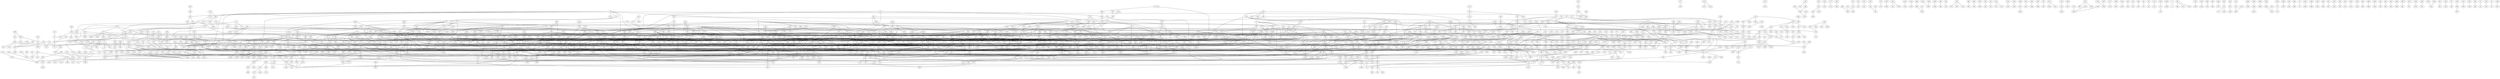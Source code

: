 graph  {
	344 -- 173	 [weight=1];
	344 -- 432	 [weight=1];
	344 -- 187	 [weight=64];
	344 -- 83	 [weight=1];
	345 -- 87	 [weight=1];
	345 -- 120	 [weight=1];
	345 -- 128	 [weight=1];
	346 -- 347	 [weight=1];
	347 -- 515	 [weight=1];
	347 -- 1087	 [weight=1];
	340 -- 604	 [weight=1];
	340 -- 339	 [weight=1];
	341 -- 233	 [weight=2];
	341 -- 321	 [weight=1];
	342 -- 1025	 [weight=46];
	342 -- 1028	 [weight=4];
	342 -- 645	 [weight=1];
	342 -- 281	 [weight=3];
	343 -- 410	 [weight=2];
	343 -- 361	 [weight=1];
	343 -- 930	 [weight=1];
	343 -- 321	 [weight=1];
	343 -- 289	 [weight=18];
	348 -- 349	 [weight=2];
	348 -- 512	 [weight=3];
	348 -- 1120	 [weight=1];
	348 -- 639	 [weight=1];
	348 -- 1035	 [weight=2];
	348 -- 1093	 [weight=9];
	349 -- 586	 [weight=1];
	298 -- 299	 [weight=1];
	298 -- 279	 [weight=1];
	298 -- 653	 [weight=1];
	299 -- 300	 [weight=7];
	296 -- 297	 [weight=3];
	296 -- 906	 [weight=1];
	297 -- 1117	 [weight=2];
	297 -- 456	 [weight=1];
	294 -- 295	 [weight=5];
	295 -- 458	 [weight=2];
	292 -- 293	 [weight=1];
	293 -- 21	 [weight=1];
	293 -- 1408	 [weight=2];
	290 -- 291	 [weight=10];
	290 -- 1239	 [weight=13];
	290 -- 180	 [weight=1];
	290 -- 84	 [weight=2];
	290 -- 585	 [weight=3];
	291 -- 1120	 [weight=9];
	291 -- 851	 [weight=23];
	270 -- 94	 [weight=17];
	270 -- 853	 [weight=2];
	270 -- 1100	 [weight=1];
	270 -- 750	 [weight=3];
	270 -- 1081	 [weight=12];
	270 -- 180	 [weight=4];
	271 -- 164	 [weight=2];
	271 -- 1529	 [weight=1];
	271 -- 87	 [weight=1];
	271 -- 46	 [weight=6];
	272 -- 273	 [weight=1];
	273 -- 658	 [weight=1];
	274 -- 275	 [weight=1];
	274 -- 506	 [weight=1];
	274 -- 312	 [weight=7];
	274 -- 329	 [weight=38];
	275 -- 820	 [weight=2];
	275 -- 1134	 [weight=6];
	275 -- 350	 [weight=1];
	276 -- 255	 [weight=18];
	276 -- 156	 [weight=1];
	277 -- 278	 [weight=1];
	279 -- 860	 [weight=1];
	279 -- 319	 [weight=1];
	279 -- 280	 [weight=1];
	108 -- 109	 [weight=1];
	108 -- 225	 [weight=1];
	108 -- 1472	 [weight=3];
	108 -- 1425	 [weight=1];
	109 -- 380	 [weight=3];
	109 -- 995	 [weight=5];
	102 -- 103	 [weight=1];
	102 -- 1001	 [weight=3];
	102 -- 1149	 [weight=2];
	102 -- 48	 [weight=32];
	103 -- 1226	 [weight=2];
	103 -- 827	 [weight=1];
	103 -- 460	 [weight=1];
	103 -- 289	 [weight=21];
	103 -- 115	 [weight=2];
	100 -- 101	 [weight=1];
	101 -- 1233	 [weight=1];
	101 -- 1034	 [weight=1];
	101 -- 193	 [weight=10];
	101 -- 462	 [weight=1];
	101 -- 46	 [weight=1];
	106 -- 107	 [weight=1];
	106 -- 458	 [weight=1];
	106 -- 691	 [weight=2];
	106 -- 438	 [weight=1];
	106 -- 432	 [weight=8];
	106 -- 830	 [weight=17];
	106 -- 776	 [weight=3];
	106 -- 1312	 [weight=121];
	106 -- 301	 [weight=25];
	106 -- 8	 [weight=5];
	106 -- 260	 [weight=2];
	107 -- 608	 [weight=1];
	107 -- 157	 [weight=5];
	104 -- 105	 [weight=1];
	104 -- 1269	 [weight=3];
	104 -- 357	 [weight=1];
	105 -- 870	 [weight=1];
	105 -- 1253	 [weight=3];
	1372 -- 1371	 [weight=2];
	1372 -- 1432	 [weight=1];
	1001 -- 414	 [weight=5];
	1001 -- 611	 [weight=1];
	1210 -- 1323	 [weight=2];
	1210 -- 1209	 [weight=1];
	1375 -- 1374	 [weight=1];
	1374 -- 1179	 [weight=3];
	1374 -- 1416	 [weight=1];
	99 -- 98	 [weight=26];
	99 -- 1085	 [weight=1];
	99 -- 712	 [weight=1];
	99 -- 575	 [weight=2];
	98 -- 1009	 [weight=1];
	98 -- 312	 [weight=58];
	91 -- 90	 [weight=16];
	91 -- 257	 [weight=10];
	91 -- 168	 [weight=1];
	91 -- 614	 [weight=2];
	91 -- 449	 [weight=22];
	90 -- 1003	 [weight=1];
	90 -- 811	 [weight=1];
	93 -- 92	 [weight=1];
	93 -- 406	 [weight=2];
	93 -- 493	 [weight=2];
	93 -- 981	 [weight=5];
	95 -- 94	 [weight=26];
	95 -- 362	 [weight=1];
	95 -- 930	 [weight=5];
	95 -- 506	 [weight=5];
	95 -- 1077	 [weight=1];
	95 -- 720	 [weight=6];
	94 -- 690	 [weight=2];
	94 -- 52	 [weight=3];
	94 -- 15	 [weight=122];
	94 -- 503	 [weight=28];
	94 -- 1477	 [weight=4];
	94 -- 1068	 [weight=1];
	94 -- 644	 [weight=4];
	94 -- 1248	 [weight=7];
	94 -- 589	 [weight=1];
	97 -- 96	 [weight=58];
	97 -- 936	 [weight=14];
	97 -- 18	 [weight=5];
	97 -- 641	 [weight=2];
	97 -- 126	 [weight=24];
	96 -- 161	 [weight=1];
	96 -- 524	 [weight=1];
	96 -- 189	 [weight=16];
	1377 -- 1376	 [weight=31];
	559 -- 560	 [weight=1];
	558 -- 557	 [weight=1];
	558 -- 938	 [weight=3];
	558 -- 1421	 [weight=8];
	555 -- 556	 [weight=4];
	554 -- 152	 [weight=14];
	554 -- 141	 [weight=106];
	554 -- 764	 [weight=5];
	554 -- 703	 [weight=1];
	554 -- 48	 [weight=6];
	556 -- 500	 [weight=1];
	556 -- 1320	 [weight=3];
	551 -- 251	 [weight=1];
	551 -- 233	 [weight=3];
	551 -- 1450	 [weight=1];
	551 -- 45	 [weight=1];
	550 -- 687	 [weight=1];
	550 -- 545	 [weight=1];
	550 -- 429	 [weight=1];
	550 -- 1398	 [weight=2];
	550 -- 193	 [weight=5];
	553 -- 552	 [weight=1];
	552 -- 1114	 [weight=16];
	1439 -- 1121	 [weight=2];
	1199 -- 53	 [weight=2];
	1199 -- 152	 [weight=1];
	1199 -- 490	 [weight=1];
	1198 -- 546	 [weight=1];
	1198 -- 992	 [weight=1];
	1191 -- 1192	 [weight=1];
	1191 -- 489	 [weight=3];
	1190 -- 1189	 [weight=3];
	1190 -- 43	 [weight=1];
	1193 -- 1194	 [weight=4];
	1192 -- 119	 [weight=1];
	1195 -- 244	 [weight=3];
	1197 -- 213	 [weight=1];
	1197 -- 440	 [weight=1];
	1196 -- 1285	 [weight=30];
	1196 -- 772	 [weight=1];
	1196 -- 1337	 [weight=3];
	1196 -- 331	 [weight=3];
	1177 -- 1176	 [weight=1];
	1175 -- 234	 [weight=1];
	1175 -- 482	 [weight=1];
	1175 -- 666	 [weight=6];
	1175 -- 1208	 [weight=5];
	1174 -- 129	 [weight=18];
	1174 -- 40	 [weight=2];
	1173 -- 378	 [weight=1];
	1173 -- 913	 [weight=4];
	1173 -- 45	 [weight=6];
	1172 -- 1172	 [weight=10];
	1172 -- 685	 [weight=1];
	1172 -- 315	 [weight=1];
	1171 -- 836	 [weight=1];
	1170 -- 812	 [weight=3];
	1179 -- 9	 [weight=3];
	1178 -- 330	 [weight=1];
	511 -- 512	 [weight=5];
	511 -- 1283	 [weight=1];
	511 -- 684	 [weight=1];
	511 -- 1035	 [weight=1];
	511 -- 267	 [weight=6];
	510 -- 509	 [weight=1];
	510 -- 1082	 [weight=3];
	510 -- 882	 [weight=1];
	513 -- 514	 [weight=1];
	1285 -- 805	 [weight=2];
	1285 -- 850	 [weight=4];
	1285 -- 565	 [weight=2];
	1284 -- 426	 [weight=1];
	1284 -- 1321	 [weight=6];
	1287 -- 1286	 [weight=3];
	512 -- 659	 [weight=1];
	512 -- 781	 [weight=1];
	512 -- 313	 [weight=2];
	512 -- 1348	 [weight=3];
	512 -- 478	 [weight=9];
	1281 -- 240	 [weight=2];
	1280 -- 1279	 [weight=2];
	1283 -- 1149	 [weight=2];
	1283 -- 1040	 [weight=1];
	1282 -- 514	 [weight=1];
	1282 -- 397	 [weight=2];
	1282 -- 1227	 [weight=2];
	1282 -- 935	 [weight=2];
	1282 -- 616	 [weight=1];
	1282 -- 1323	 [weight=1];
	879 -- 146	 [weight=2];
	1289 -- 1081	 [weight=1];
	1289 -- 575	 [weight=28];
	1288 -- 787	 [weight=1];
	514 -- 1301	 [weight=1];
	514 -- 1042	 [weight=9];
	514 -- 45	 [weight=1];
	689 -- 688	 [weight=2];
	689 -- 903	 [weight=1];
	689 -- 1401	 [weight=1];
	689 -- 1516	 [weight=1];
	688 -- 1454	 [weight=1];
	688 -- 1268	 [weight=12];
	685 -- 684	 [weight=2];
	684 -- 573	 [weight=7];
	687 -- 686	 [weight=2];
	687 -- 739	 [weight=14];
	686 -- 19	 [weight=1];
	686 -- 200	 [weight=15];
	686 -- 1032	 [weight=3];
	686 -- 1100	 [weight=8];
	686 -- 775	 [weight=25];
	681 -- 795	 [weight=37];
	681 -- 180	 [weight=1];
	681 -- 281	 [weight=1];
	681 -- 115	 [weight=1];
	680 -- 175	 [weight=3];
	683 -- 199	 [weight=2];
	682 -- 599	 [weight=1];
	458 -- 519	 [weight=3];
	458 -- 457	 [weight=2];
	1226 -- 807	 [weight=2];
	621 -- 622	 [weight=2];
	873 -- 1240	 [weight=4];
	873 -- 872	 [weight=4];
	873 -- 115	 [weight=2];
	1224 -- 1225	 [weight=7];
	1223 -- 233	 [weight=1];
	1222 -- 1221	 [weight=4];
	1222 -- 691	 [weight=3];
	1221 -- 55	 [weight=1];
	1220 -- 168	 [weight=1];
	407 -- 222	 [weight=4];
	407 -- 155	 [weight=26];
	405 -- 0	 [weight=1];
	405 -- 1055	 [weight=5];
	404 -- 403	 [weight=1];
	404 -- 646	 [weight=1];
	404 -- 733	 [weight=1];
	403 -- 378	 [weight=2];
	403 -- 426	 [weight=3];
	403 -- 868	 [weight=5];
	402 -- 401	 [weight=11];
	402 -- 667	 [weight=33];
	402 -- 561	 [weight=14];
	401 -- 1122	 [weight=48];
	400 -- 1158	 [weight=1];
	400 -- 65	 [weight=6];
	400 -- 126	 [weight=1];
	1379 -- 740	 [weight=1];
	1378 -- 211	 [weight=1];
	1342 -- 1103	 [weight=3];
	409 -- 408	 [weight=1];
	409 -- 526	 [weight=1];
	409 -- 233	 [weight=1];
	409 -- 1476	 [weight=6];
	409 -- 495	 [weight=2];
	409 -- 1407	 [weight=1];
	409 -- 83	 [weight=2];
	409 -- 283	 [weight=1];
	408 -- 331	 [weight=1];
	453 -- 454	 [weight=5];
	453 -- 1460	 [weight=1];
	454 -- 1153	 [weight=1];
	454 -- 1016	 [weight=1];
	455 -- 639	 [weight=1];
	455 -- 269	 [weight=17];
	455 -- 983	 [weight=1];
	1346 -- 838	 [weight=1];
	1346 -- 770	 [weight=1];
	1346 -- 35	 [weight=1];
	1347 -- 810	 [weight=1];
	379 -- 935	 [weight=5];
	379 -- 309	 [weight=2];
	379 -- 953	 [weight=2];
	379 -- 444	 [weight=2];
	379 -- 1518	 [weight=2];
	379 -- 478	 [weight=1];
	378 -- 377	 [weight=1];
	378 -- 603	 [weight=2];
	378 -- 1113	 [weight=9];
	378 -- 858	 [weight=5];
	378 -- 977	 [weight=2];
	378 -- 1251	 [weight=1];
	378 -- 1462	 [weight=2];
	378 -- 942	 [weight=1];
	378 -- 993	 [weight=1];
	371 -- 231	 [weight=1];
	370 -- 369	 [weight=10];
	373 -- 372	 [weight=3];
	373 -- 1132	 [weight=9];
	372 -- 490	 [weight=3];
	375 -- 374	 [weight=1];
	375 -- 546	 [weight=2];
	375 -- 239	 [weight=1];
	375 -- 203	 [weight=2];
	374 -- 1034	 [weight=1];
	374 -- 1463	 [weight=3];
	374 -- 1096	 [weight=2];
	374 -- 717	 [weight=3];
	374 -- 1358	 [weight=2];
	376 -- 690	 [weight=4];
	376 -- 222	 [weight=11];
	376 -- 315	 [weight=3];
	393 -- 392	 [weight=3];
	392 -- 154	 [weight=3];
	392 -- 158	 [weight=1];
	392 -- 825	 [weight=1];
	392 -- 632	 [weight=1];
	392 -- 907	 [weight=2];
	391 -- 25	 [weight=2];
	391 -- 21	 [weight=4];
	391 -- 760	 [weight=1];
	390 -- 244	 [weight=1];
	390 -- 910	 [weight=11];
	397 -- 396	 [weight=2];
	397 -- 1	 [weight=1];
	397 -- 979	 [weight=29];
	397 -- 701	 [weight=1];
	397 -- 1352	 [weight=2];
	396 -- 908	 [weight=2];
	396 -- 1116	 [weight=2];
	395 -- 394	 [weight=2];
	395 -- 449	 [weight=4];
	395 -- 984	 [weight=6];
	394 -- 258	 [weight=50];
	394 -- 1261	 [weight=1];
	399 -- 398	 [weight=1];
	399 -- 128	 [weight=12];
	398 -- 909	 [weight=2];
	398 -- 1327	 [weight=4];
	895 -- 896	 [weight=2];
	895 -- 951	 [weight=4];
	895 -- 948	 [weight=3];
	895 -- 43	 [weight=3];
	245 -- 246	 [weight=1];
	245 -- 1487	 [weight=1];
	245 -- 1100	 [weight=1];
	245 -- 329	 [weight=2];
	244 -- 243	 [weight=2];
	244 -- 1326	 [weight=3];
	244 -- 81	 [weight=7];
	247 -- 248	 [weight=2];
	247 -- 21	 [weight=1];
	246 -- 3	 [weight=2];
	241 -- 240	 [weight=6];
	241 -- 410	 [weight=1];
	241 -- 361	 [weight=1];
	241 -- 65	 [weight=14];
	241 -- 751	 [weight=4];
	241 -- 504	 [weight=2];
	241 -- 705	 [weight=3];
	241 -- 84	 [weight=8];
	240 -- 53	 [weight=8];
	240 -- 928	 [weight=5];
	240 -- 784	 [weight=2];
	240 -- 840	 [weight=2];
	240 -- 317	 [weight=9];
	242 -- 1138	 [weight=2];
	242 -- 567	 [weight=9];
	242 -- 44	 [weight=1];
	249 -- 250	 [weight=1];
	248 -- 146	 [weight=1];
	179 -- 178	 [weight=7];
	177 -- 176	 [weight=5];
	176 -- 328	 [weight=1];
	175 -- 174	 [weight=3];
	175 -- 517	 [weight=1];
	175 -- 570	 [weight=13];
	175 -- 723	 [weight=1];
	174 -- 381	 [weight=1];
	174 -- 1535	 [weight=1];
	174 -- 898	 [weight=9];
	173 -- 172	 [weight=3];
	173 -- 1489	 [weight=1];
	173 -- 1136	 [weight=1];
	173 -- 861	 [weight=6];
	173 -- 1258	 [weight=1];
	173 -- 577	 [weight=1];
	171 -- 170	 [weight=1];
	171 -- 1507	 [weight=1];
	171 -- 54	 [weight=1];
	1502 -- 1503	 [weight=1];
	1503 -- 231	 [weight=1];
	1500 -- 433	 [weight=4];
	1501 -- 1062	 [weight=2];
	1506 -- 779	 [weight=1];
	1367 -- 1368	 [weight=5];
	1504 -- 1022	 [weight=3];
	1505 -- 542	 [weight=5];
	1227 -- 525	 [weight=17];
	1227 -- 432	 [weight=27];
	659 -- 200	 [weight=2];
	659 -- 956	 [weight=12];
	1142 -- 1141	 [weight=1];
	1142 -- 1550	 [weight=1];
	1143 -- 1144	 [weight=7];
	1140 -- 1139	 [weight=2];
	1146 -- 1017	 [weight=1];
	1146 -- 316	 [weight=22];
	1147 -- 308	 [weight=2];
	1145 -- 1123	 [weight=1];
	1145 -- 140	 [weight=2];
	1145 -- 1359	 [weight=1];
	1145 -- 478	 [weight=1];
	1148 -- 31	 [weight=6];
	1149 -- 268	 [weight=4];
	692 -- 306	 [weight=1];
	693 -- 31	 [weight=5];
	691 -- 1125	 [weight=9];
	691 -- 1417	 [weight=1];
	691 -- 1429	 [weight=2];
	696 -- 593	 [weight=1];
	696 -- 562	 [weight=1];
	697 -- 717	 [weight=3];
	697 -- 592	 [weight=1];
	697 -- 1089	 [weight=2];
	694 -- 624	 [weight=10];
	694 -- 506	 [weight=1];
	695 -- 431	 [weight=3];
	695 -- 1030	 [weight=39];
	695 -- 704	 [weight=1];
	698 -- 699	 [weight=29];
	699 -- 538	 [weight=1];
	1548 -- 1495	 [weight=1];
	1549 -- 230	 [weight=1];
	542 -- 543	 [weight=3];
	542 -- 772	 [weight=12];
	542 -- 722	 [weight=1];
	542 -- 729	 [weight=2];
	543 -- 924	 [weight=1];
	540 -- 539	 [weight=22];
	540 -- 914	 [weight=3];
	540 -- 602	 [weight=7];
	540 -- 1166	 [weight=1];
	541 -- 233	 [weight=1];
	546 -- 545	 [weight=1];
	546 -- 937	 [weight=1];
	546 -- 783	 [weight=1];
	546 -- 866	 [weight=1];
	546 -- 771	 [weight=1];
	546 -- 587	 [weight=1];
	546 -- 658	 [weight=3];
	546 -- 1274	 [weight=1];
	547 -- 548	 [weight=1];
	544 -- 1384	 [weight=2];
	544 -- 196	 [weight=1];
	544 -- 355	 [weight=4];
	548 -- 1	 [weight=2];
	548 -- 1461	 [weight=3];
	549 -- 59	 [weight=8];
	549 -- 736	 [weight=1];
	414 -- 415	 [weight=3];
	414 -- 1123	 [weight=3];
	414 -- 22	 [weight=86];
	414 -- 645	 [weight=1];
	415 -- 630	 [weight=8];
	415 -- 447	 [weight=1];
	416 -- 19	 [weight=1];
	417 -- 418	 [weight=9];
	410 -- 411	 [weight=1];
	410 -- 23	 [weight=1];
	411 -- 218	 [weight=2];
	411 -- 957	 [weight=8];
	411 -- 581	 [weight=1];
	411 -- 739	 [weight=10];
	412 -- 413	 [weight=3];
	413 -- 828	 [weight=1];
	413 -- 599	 [weight=1];
	1385 -- 1386	 [weight=9];
	1387 -- 833	 [weight=1];
	418 -- 427	 [weight=1];
	418 -- 1484	 [weight=1];
	418 -- 616	 [weight=5];
	418 -- 1250	 [weight=2];
	418 -- 997	 [weight=6];
	418 -- 1365	 [weight=1];
	418 -- 1369	 [weight=19];
	419 -- 420	 [weight=2];
	419 -- 201	 [weight=23];
	419 -- 1114	 [weight=1];
	419 -- 585	 [weight=7];
	419 -- 1208	 [weight=7];
	1382 -- 509	 [weight=1];
	1383 -- 128	 [weight=6];
	368 -- 367	 [weight=3];
	368 -- 1038	 [weight=1];
	369 -- 359	 [weight=1];
	366 -- 365	 [weight=2];
	367 -- 849	 [weight=1];
	364 -- 363	 [weight=20];
	364 -- 616	 [weight=2];
	364 -- 351	 [weight=2];
	365 -- 925	 [weight=1];
	365 -- 316	 [weight=8];
	360 -- 387	 [weight=1];
	360 -- 359	 [weight=1];
	361 -- 845	 [weight=10];
	361 -- 315	 [weight=1];
	380 -- 793	 [weight=1];
	380 -- 842	 [weight=4];
	381 -- 640	 [weight=7];
	382 -- 383	 [weight=6];
	382 -- 1152	 [weight=1];
	382 -- 81	 [weight=1];
	383 -- 1124	 [weight=7];
	384 -- 385	 [weight=3];
	386 -- 387	 [weight=2];
	387 -- 1466	 [weight=1];
	387 -- 280	 [weight=1];
	388 -- 389	 [weight=1];
	388 -- 1370	 [weight=1];
	388 -- 504	 [weight=4];
	388 -- 1474	 [weight=2];
	388 -- 561	 [weight=7];
	389 -- 236	 [weight=1];
	389 -- 62	 [weight=4];
	389 -- 615	 [weight=4];
	258 -- 51	 [weight=3];
	258 -- 523	 [weight=6];
	258 -- 932	 [weight=62];
	258 -- 880	 [weight=1];
	258 -- 77	 [weight=1];
	258 -- 720	 [weight=1];
	259 -- 64	 [weight=1];
	259 -- 359	 [weight=1];
	252 -- 251	 [weight=1];
	252 -- 350	 [weight=2];
	253 -- 254	 [weight=9];
	250 -- 433	 [weight=2];
	250 -- 728	 [weight=2];
	251 -- 467	 [weight=1];
	251 -- 309	 [weight=2];
	251 -- 590	 [weight=1];
	256 -- 255	 [weight=4];
	256 -- 806	 [weight=1];
	256 -- 933	 [weight=3];
	256 -- 188	 [weight=1];
	256 -- 121	 [weight=1];
	256 -- 264	 [weight=1];
	257 -- 15	 [weight=15];
	257 -- 632	 [weight=2];
	257 -- 986	 [weight=1];
	254 -- 1130	 [weight=2];
	254 -- 784	 [weight=1];
	254 -- 964	 [weight=1];
	255 -- 52	 [weight=10];
	255 -- 1304	 [weight=6];
	255 -- 115	 [weight=6];
	168 -- 169	 [weight=25];
	168 -- 1131	 [weight=1];
	168 -- 639	 [weight=21];
	169 -- 471	 [weight=1];
	169 -- 48	 [weight=8];
	164 -- 0	 [weight=3];
	165 -- 21	 [weight=2];
	166 -- 167	 [weight=2];
	167 -- 195	 [weight=1];
	167 -- 73	 [weight=2];
	160 -- 159	 [weight=2];
	161 -- 523	 [weight=17];
	161 -- 234	 [weight=3];
	161 -- 230	 [weight=1];
	161 -- 289	 [weight=4];
	162 -- 163	 [weight=1];
	163 -- 525	 [weight=4];
	163 -- 931	 [weight=1];
	163 -- 1531	 [weight=1];
	163 -- 484	 [weight=2];
	678 -- 679	 [weight=1];
	678 -- 1307	 [weight=1];
	678 -- 1414	 [weight=1];
	670 -- 671	 [weight=1];
	670 -- 1018	 [weight=2];
	671 -- 751	 [weight=1];
	809 -- 808	 [weight=5];
	809 -- 848	 [weight=2];
	809 -- 574	 [weight=95];
	808 -- 145	 [weight=1];
	803 -- 802	 [weight=1];
	801 -- 1556	 [weight=1];
	801 -- 812	 [weight=1];
	801 -- 623	 [weight=2];
	801 -- 663	 [weight=1];
	801 -- 749	 [weight=1];
	801 -- 611	 [weight=3];
	801 -- 478	 [weight=1];
	800 -- 799	 [weight=5];
	807 -- 812	 [weight=1];
	807 -- 750	 [weight=40];
	807 -- 113	 [weight=33];
	806 -- 1295	 [weight=1];
	805 -- 804	 [weight=1];
	805 -- 779	 [weight=9];
	805 -- 890	 [weight=1];
	608 -- 147	 [weight=6];
	608 -- 1133	 [weight=47];
	608 -- 634	 [weight=1];
	1159 -- 531	 [weight=1];
	1159 -- 939	 [weight=11];
	1159 -- 267	 [weight=1];
	1158 -- 63	 [weight=3];
	1158 -- 129	 [weight=4];
	1155 -- 1555	 [weight=2];
	1155 -- 432	 [weight=1];
	1155 -- 768	 [weight=1];
	1155 -- 727	 [weight=2];
	1154 -- 180	 [weight=1];
	1157 -- 1156	 [weight=1];
	1157 -- 751	 [weight=2];
	1156 -- 1122	 [weight=1];
	1151 -- 1150	 [weight=1];
	1150 -- 909	 [weight=1];
	1152 -- 878	 [weight=3];
	1152 -- 1180	 [weight=3];
	1554 -- 635	 [weight=3];
	1551 -- 810	 [weight=1];
	1553 -- 812	 [weight=1];
	1552 -- 566	 [weight=1];
	59 -- 58	 [weight=2];
	59 -- 1246	 [weight=2];
	58 -- 222	 [weight=4];
	58 -- 1009	 [weight=1];
	58 -- 781	 [weight=2];
	58 -- 907	 [weight=9];
	58 -- 471	 [weight=10];
	58 -- 448	 [weight=1];
	1557 -- 1558	 [weight=4];
	55 -- 54	 [weight=1];
	55 -- 1216	 [weight=1];
	55 -- 494	 [weight=1];
	55 -- 8	 [weight=2];
	55 -- 123	 [weight=1];
	55 -- 283	 [weight=3];
	54 -- 203	 [weight=1];
	54 -- 280	 [weight=2];
	57 -- 56	 [weight=1];
	57 -- 1493	 [weight=4];
	57 -- 850	 [weight=2];
	57 -- 1344	 [weight=1];
	51 -- 2	 [weight=5];
	51 -- 1084	 [weight=1];
	51 -- 1040	 [weight=9];
	51 -- 657	 [weight=7];
	50 -- 52	 [weight=2];
	50 -- 1236	 [weight=5];
	50 -- 3	 [weight=19];
	50 -- 1357	 [weight=2];
	50 -- 84	 [weight=1];
	53 -- 52	 [weight=13];
	53 -- 180	 [weight=2];
	53 -- 137	 [weight=10];
	53 -- 323	 [weight=37];
	53 -- 261	 [weight=19];
	52 -- 824	 [weight=1];
	52 -- 602	 [weight=1];
	52 -- 614	 [weight=3];
	52 -- 645	 [weight=1];
	52 -- 289	 [weight=25];
	537 -- 538	 [weight=7];
	536 -- 535	 [weight=1];
	536 -- 234	 [weight=1];
	536 -- 464	 [weight=1];
	536 -- 965	 [weight=1];
	536 -- 327	 [weight=1];
	536 -- 1350	 [weight=1];
	534 -- 533	 [weight=6];
	532 -- 531	 [weight=17];
	532 -- 523	 [weight=25];
	532 -- 602	 [weight=11];
	532 -- 892	 [weight=2];
	532 -- 261	 [weight=4];
	532 -- 115	 [weight=1];
	531 -- 76	 [weight=1];
	531 -- 964	 [weight=2];
	531 -- 872	 [weight=1];
	531 -- 767	 [weight=20];
	531 -- 1248	 [weight=1];
	531 -- 575	 [weight=52];
	530 -- 529	 [weight=1];
	530 -- 1488	 [weight=3];
	530 -- 887	 [weight=2];
	539 -- 853	 [weight=10];
	539 -- 201	 [weight=2];
	539 -- 139	 [weight=5];
	429 -- 430	 [weight=1];
	429 -- 616	 [weight=4];
	429 -- 760	 [weight=2];
	428 -- 427	 [weight=1];
	428 -- 435	 [weight=1];
	1399 -- 645	 [weight=2];
	1398 -- 1088	 [weight=1];
	1398 -- 133	 [weight=4];
	421 -- 422	 [weight=1];
	423 -- 424	 [weight=1];
	423 -- 121	 [weight=1];
	425 -- 79	 [weight=1];
	424 -- 153	 [weight=1];
	427 -- 972	 [weight=41];
	427 -- 653	 [weight=3];
	426 -- 1437	 [weight=1];
	426 -- 994	 [weight=2];
	853 -- 928	 [weight=14];
	853 -- 1025	 [weight=27];
	229 -- 228	 [weight=4];
	228 -- 588	 [weight=2];
	227 -- 226	 [weight=4];
	227 -- 953	 [weight=2];
	227 -- 472	 [weight=1];
	225 -- 1109	 [weight=1];
	224 -- 223	 [weight=1];
	224 -- 1187	 [weight=1];
	222 -- 434	 [weight=13];
	222 -- 489	 [weight=3];
	222 -- 854	 [weight=1];
	222 -- 475	 [weight=2];
	221 -- 220	 [weight=35];
	221 -- 623	 [weight=4];
	221 -- 15	 [weight=3];
	221 -- 839	 [weight=2];
	220 -- 845	 [weight=3];
	151 -- 824	 [weight=3];
	151 -- 74	 [weight=2];
	151 -- 592	 [weight=1];
	150 -- 149	 [weight=23];
	150 -- 502	 [weight=1];
	150 -- 320	 [weight=1];
	153 -- 152	 [weight=5];
	153 -- 11	 [weight=8];
	153 -- 321	 [weight=1];
	152 -- 140	 [weight=4];
	152 -- 1025	 [weight=10];
	152 -- 1085	 [weight=1];
	152 -- 630	 [weight=6];
	155 -- 156	 [weight=1];
	155 -- 613	 [weight=2];
	155 -- 334	 [weight=3];
	154 -- 234	 [weight=1];
	154 -- 112	 [weight=3];
	157 -- 158	 [weight=1];
	156 -- 1025	 [weight=1];
	156 -- 734	 [weight=1];
	156 -- 118	 [weight=1];
	1524 -- 1525	 [weight=1];
	1544 -- 1543	 [weight=1];
	1526 -- 1427	 [weight=1];
	818 -- 817	 [weight=1];
	818 -- 1070	 [weight=3];
	0 -- 1	 [weight=1];
	0 -- 626	 [weight=1];
	0 -- 1104	 [weight=1];
	0 -- 1071	 [weight=9];
	1527 -- 433	 [weight=14];
	810 -- 772	 [weight=1];
	811 -- 624	 [weight=1];
	811 -- 844	 [weight=1];
	812 -- 775	 [weight=12];
	813 -- 339	 [weight=1];
	814 -- 815	 [weight=1];
	816 -- 311	 [weight=1];
	1545 -- 1546	 [weight=1];
	1522 -- 87	 [weight=4];
	1523 -- 1083	 [weight=1];
	1490 -- 436	 [weight=1];
	1397 -- 1396	 [weight=2];
	1492 -- 40	 [weight=1];
	1494 -- 1495	 [weight=1];
	1496 -- 146	 [weight=1];
	1498 -- 616	 [weight=1];
	1499 -- 669	 [weight=5];
	1395 -- 1269	 [weight=1];
	1394 -- 1323	 [weight=53];
	1393 -- 1035	 [weight=42];
	1392 -- 944	 [weight=1];
	1391 -- 899	 [weight=11];
	1390 -- 1081	 [weight=2];
	1390 -- 585	 [weight=1];
	1128 -- 1127	 [weight=1];
	1129 -- 1136	 [weight=1];
	1129 -- 440	 [weight=1];
	1120 -- 781	 [weight=1];
	1120 -- 580	 [weight=7];
	1121 -- 460	 [weight=1];
	1121 -- 312	 [weight=17];
	1121 -- 282	 [weight=2];
	1121 -- 561	 [weight=1];
	1122 -- 1217	 [weight=1];
	1122 -- 312	 [weight=27];
	1122 -- 593	 [weight=1];
	1125 -- 432	 [weight=1];
	1125 -- 731	 [weight=3];
	1126 -- 886	 [weight=2];
	1127 -- 356	 [weight=1];
	525 -- 525	 [weight=1];
	527 -- 528	 [weight=1];
	520 -- 521	 [weight=1];
	521 -- 1013	 [weight=8];
	522 -- 320	 [weight=1];
	523 -- 602	 [weight=2];
	1014 -- 661	 [weight=1];
	1015 -- 1016	 [weight=1];
	1016 -- 1268	 [weight=11];
	1017 -- 515	 [weight=2];
	1017 -- 1262	 [weight=4];
	1012 -- 1044	 [weight=3];
	1012 -- 1011	 [weight=1];
	1013 -- 830	 [weight=1];
	1013 -- 972	 [weight=1];
	1234 -- 498	 [weight=1];
	1235 -- 1435	 [weight=1];
	1235 -- 264	 [weight=1];
	1235 -- 118	 [weight=1];
	1236 -- 1130	 [weight=1];
	1236 -- 1361	 [weight=1];
	1237 -- 994	 [weight=7];
	1230 -- 709	 [weight=1];
	1231 -- 1232	 [weight=1];
	1232 -- 1491	 [weight=1];
	1238 -- 1239	 [weight=1];
	1239 -- 1239	 [weight=10];
	438 -- 1262	 [weight=1];
	438 -- 707	 [weight=4];
	438 -- 321	 [weight=2];
	439 -- 440	 [weight=1];
	436 -- 331	 [weight=1];
	437 -- 1099	 [weight=1];
	437 -- 672	 [weight=1];
	437 -- 87	 [weight=5];
	434 -- 63	 [weight=63];
	434 -- 468	 [weight=2];
	432 -- 433	 [weight=2];
	432 -- 606	 [weight=1];
	432 -- 199	 [weight=1];
	432 -- 631	 [weight=1];
	432 -- 1292	 [weight=1];
	430 -- 1513	 [weight=3];
	431 -- 263	 [weight=1];
	238 -- 239	 [weight=2];
	239 -- 1119	 [weight=1];
	239 -- 495	 [weight=4];
	239 -- 1269	 [weight=2];
	239 -- 891	 [weight=1];
	234 -- 235	 [weight=3];
	234 -- 1084	 [weight=4];
	235 -- 928	 [weight=1];
	235 -- 1010	 [weight=1];
	236 -- 237	 [weight=1];
	236 -- 902	 [weight=1];
	236 -- 1302	 [weight=16];
	237 -- 192	 [weight=1];
	230 -- 231	 [weight=1];
	231 -- 1373	 [weight=1];
	231 -- 1021	 [weight=1];
	231 -- 1449	 [weight=3];
	231 -- 1095	 [weight=1];
	232 -- 233	 [weight=1];
	233 -- 1039	 [weight=19];
	233 -- 841	 [weight=4];
	233 -- 1051	 [weight=2];
	233 -- 357	 [weight=1];
	1 -- 864	 [weight=1];
	146 -- 145	 [weight=8];
	146 -- 1213	 [weight=4];
	146 -- 1107	 [weight=2];
	146 -- 915	 [weight=2];
	146 -- 860	 [weight=1];
	146 -- 1299	 [weight=1];
	147 -- 148	 [weight=2];
	147 -- 934	 [weight=2];
	147 -- 792	 [weight=1];
	147 -- 132	 [weight=4];
	147 -- 739	 [weight=2];
	144 -- 143	 [weight=2];
	144 -- 141	 [weight=1];
	144 -- 893	 [weight=1];
	144 -- 353	 [weight=1];
	145 -- 1206	 [weight=6];
	145 -- 483	 [weight=3];
	142 -- 141	 [weight=1];
	142 -- 289	 [weight=2];
	142 -- 115	 [weight=2];
	143 -- 269	 [weight=1];
	140 -- 65	 [weight=2];
	140 -- 139	 [weight=1];
	140 -- 1517	 [weight=1];
	141 -- 2	 [weight=1];
	141 -- 200	 [weight=1];
	141 -- 761	 [weight=1];
	141 -- 1061	 [weight=119];
	148 -- 503	 [weight=2];
	148 -- 917	 [weight=3];
	148 -- 336	 [weight=2];
	939 -- 872	 [weight=1];
	939 -- 767	 [weight=2];
	938 -- 711	 [weight=1];
	933 -- 934	 [weight=1];
	933 -- 637	 [weight=1];
	932 -- 899	 [weight=11];
	932 -- 468	 [weight=2];
	930 -- 881	 [weight=3];
	935 -- 1530	 [weight=2];
	935 -- 1324	 [weight=1];
	934 -- 65	 [weight=4];
	829 -- 830	 [weight=1];
	825 -- 826	 [weight=1];
	825 -- 63	 [weight=11];
	825 -- 507	 [weight=1];
	824 -- 32	 [weight=13];
	827 -- 1105	 [weight=1];
	826 -- 1009	 [weight=2];
	821 -- 594	 [weight=1];
	820 -- 834	 [weight=3];
	820 -- 780	 [weight=1];
	820 -- 819	 [weight=1];
	823 -- 1101	 [weight=8];
	823 -- 677	 [weight=3];
	822 -- 730	 [weight=2];
	1536 -- 1537	 [weight=1];
	1483 -- 914	 [weight=1];
	1482 -- 190	 [weight=1];
	1481 -- 672	 [weight=2];
	1480 -- 980	 [weight=1];
	1486 -- 337	 [weight=1];
	1485 -- 467	 [weight=2];
	797 -- 611	 [weight=1];
	797 -- 1464	 [weight=1];
	797 -- 770	 [weight=1];
	797 -- 326	 [weight=2];
	796 -- 795	 [weight=12];
	796 -- 902	 [weight=4];
	795 -- 121	 [weight=1];
	794 -- 731	 [weight=3];
	793 -- 456	 [weight=1];
	792 -- 633	 [weight=2];
	792 -- 29	 [weight=28];
	792 -- 1359	 [weight=1];
	791 -- 312	 [weight=2];
	790 -- 741	 [weight=2];
	798 -- 624	 [weight=1];
	1270 -- 1260	 [weight=5];
	1271 -- 613	 [weight=3];
	1272 -- 647	 [weight=22];
	1272 -- 994	 [weight=1];
	1130 -- 489	 [weight=1];
	1137 -- 784	 [weight=2];
	1137 -- 78	 [weight=1];
	1137 -- 269	 [weight=2];
	1137 -- 562	 [weight=3];
	1135 -- 1111	 [weight=9];
	1276 -- 1098	 [weight=1];
	1277 -- 1278	 [weight=21];
	518 -- 517	 [weight=1];
	1009 -- 614	 [weight=3];
	1008 -- 1007	 [weight=1];
	1006 -- 1005	 [weight=1];
	1005 -- 502	 [weight=1];
	1004 -- 516	 [weight=2];
	515 -- 516	 [weight=1];
	1002 -- 46	 [weight=1];
	517 -- 584	 [weight=1];
	1000 -- 1206	 [weight=1];
	1000 -- 999	 [weight=1];
	623 -- 624	 [weight=10];
	623 -- 132	 [weight=9];
	620 -- 619	 [weight=1];
	627 -- 628	 [weight=2];
	627 -- 719	 [weight=1];
	626 -- 625	 [weight=1];
	626 -- 884	 [weight=6];
	624 -- 881	 [weight=32];
	624 -- 1063	 [weight=1];
	629 -- 19	 [weight=3];
	629 -- 923	 [weight=6];
	629 -- 669	 [weight=1];
	629 -- 630	 [weight=1];
	1229 -- 582	 [weight=2];
	1228 -- 1117	 [weight=1];
	2 -- 3	 [weight=3];
	2 -- 639	 [weight=13];
	2 -- 963	 [weight=9];
	11 -- 10	 [weight=2];
	11 -- 1263	 [weight=8];
	11 -- 1542	 [weight=23];
	11 -- 324	 [weight=4];
	11 -- 262	 [weight=1];
	10 -- 47	 [weight=3];
	13 -- 12	 [weight=1];
	13 -- 1415	 [weight=3];
	13 -- 1540	 [weight=1];
	15 -- 14	 [weight=8];
	15 -- 917	 [weight=1];
	15 -- 739	 [weight=11];
	15 -- 289	 [weight=1];
	15 -- 980	 [weight=3];
	15 -- 48	 [weight=8];
	14 -- 490	 [weight=1];
	14 -- 118	 [weight=15];
	17 -- 16	 [weight=11];
	17 -- 832	 [weight=1];
	17 -- 35	 [weight=19];
	19 -- 18	 [weight=5];
	19 -- 1034	 [weight=3];
	19 -- 1304	 [weight=7];
	1534 -- 1533	 [weight=2];
	201 -- 200	 [weight=5];
	201 -- 845	 [weight=9];
	201 -- 192	 [weight=3];
	201 -- 189	 [weight=1];
	201 -- 263	 [weight=2];
	200 -- 593	 [weight=1];
	203 -- 202	 [weight=2];
	202 -- 301	 [weight=4];
	202 -- 590	 [weight=7];
	205 -- 204	 [weight=6];
	207 -- 206	 [weight=33];
	206 -- 302	 [weight=1];
	206 -- 332	 [weight=4];
	206 -- 1388	 [weight=5];
	209 -- 208	 [weight=4];
	209 -- 47	 [weight=3];
	208 -- 63	 [weight=1];
	928 -- 929	 [weight=1];
	928 -- 580	 [weight=5];
	920 -- 919	 [weight=9];
	920 -- 191	 [weight=1];
	920 -- 591	 [weight=24];
	920 -- 1402	 [weight=1];
	920 -- 641	 [weight=1];
	921 -- 922	 [weight=3];
	923 -- 1349	 [weight=14];
	926 -- 927	 [weight=1];
	832 -- 833	 [weight=1];
	833 -- 1420	 [weight=1];
	831 -- 310	 [weight=1];
	836 -- 82	 [weight=3];
	836 -- 111	 [weight=3];
	837 -- 324	 [weight=40];
	835 -- 743	 [weight=1];
	835 -- 1319	 [weight=1];
	838 -- 119	 [weight=1];
	839 -- 1339	 [weight=5];
	839 -- 281	 [weight=2];
	3 -- 725	 [weight=2];
	3 -- 1161	 [weight=1];
	1532 -- 567	 [weight=1];
	784 -- 785	 [weight=1];
	784 -- 182	 [weight=1];
	784 -- 122	 [weight=28];
	784 -- 47	 [weight=1];
	785 -- 892	 [weight=5];
	785 -- 261	 [weight=26];
	786 -- 787	 [weight=2];
	786 -- 491	 [weight=1];
	786 -- 1086	 [weight=1];
	786 -- 1090	 [weight=3];
	786 -- 1520	 [weight=15];
	786 -- 280	 [weight=4];
	780 -- 779	 [weight=9];
	780 -- 647	 [weight=1];
	780 -- 727	 [weight=1];
	781 -- 189	 [weight=1];
	782 -- 300	 [weight=7];
	783 -- 886	 [weight=2];
	788 -- 601	 [weight=2];
	789 -- 189	 [weight=1];
	789 -- 122	 [weight=4];
	60 -- 61	 [weight=17];
	62 -- 63	 [weight=4];
	63 -- 115	 [weight=3];
	64 -- 65	 [weight=3];
	64 -- 79	 [weight=1];
	64 -- 129	 [weight=6];
	64 -- 1201	 [weight=1];
	65 -- 488	 [weight=3];
	65 -- 138	 [weight=9];
	65 -- 122	 [weight=4];
	66 -- 67	 [weight=1];
	67 -- 971	 [weight=1];
	68 -- 69	 [weight=3];
	1038 -- 1075	 [weight=3];
	1038 -- 477	 [weight=1];
	1039 -- 1102	 [weight=1];
	508 -- 1118	 [weight=1];
	508 -- 614	 [weight=7];
	508 -- 615	 [weight=4];
	508 -- 471	 [weight=1];
	508 -- 122	 [weight=9];
	508 -- 281	 [weight=1];
	1032 -- 506	 [weight=24];
	1032 -- 1034	 [weight=19];
	1032 -- 1010	 [weight=17];
	1032 -- 1335	 [weight=9];
	1032 -- 739	 [weight=2];
	1032 -- 264	 [weight=32];
	507 -- 506	 [weight=1];
	1030 -- 1031	 [weight=8];
	1030 -- 49	 [weight=1];
	505 -- 319	 [weight=2];
	505 -- 571	 [weight=1];
	502 -- 501	 [weight=3];
	502 -- 1453	 [weight=2];
	502 -- 1019	 [weight=1];
	502 -- 966	 [weight=1];
	502 -- 30	 [weight=13];
	502 -- 1510	 [weight=7];
	502 -- 1366	 [weight=1];
	503 -- 840	 [weight=14];
	503 -- 748	 [weight=2];
	503 -- 973	 [weight=1];
	503 -- 668	 [weight=6];
	503 -- 84	 [weight=1];
	503 -- 354	 [weight=22];
	500 -- 499	 [weight=1];
	1212 -- 1211	 [weight=1];
	1213 -- 1214	 [weight=1];
	632 -- 633	 [weight=2];
	632 -- 1093	 [weight=5];
	632 -- 1261	 [weight=1];
	632 -- 132	 [weight=3];
	633 -- 954	 [weight=2];
	633 -- 112	 [weight=1];
	633 -- 40	 [weight=5];
	1216 -- 1215	 [weight=3];
	1216 -- 1073	 [weight=62];
	1216 -- 588	 [weight=1];
	1217 -- 1331	 [weight=4];
	636 -- 635	 [weight=44];
	637 -- 464	 [weight=19];
	637 -- 313	 [weight=9];
	637 -- 964	 [weight=7];
	637 -- 126	 [weight=5];
	638 -- 280	 [weight=1];
	639 -- 112	 [weight=1];
	1218 -- 777	 [weight=1];
	1219 -- 191	 [weight=1];
	1219 -- 189	 [weight=4];
	465 -- 464	 [weight=8];
	465 -- 180	 [weight=1];
	1106 -- 318	 [weight=1];
	1103 -- 844	 [weight=5];
	1103 -- 1090	 [weight=23];
	1100 -- 1301	 [weight=1];
	1100 -- 1515	 [weight=72];
	1100 -- 268	 [weight=1];
	1458 -- 1459	 [weight=1];
	1108 -- 1109	 [weight=2];
	1109 -- 1451	 [weight=1];
	216 -- 215	 [weight=1];
	216 -- 996	 [weight=2];
	217 -- 1033	 [weight=10];
	217 -- 29	 [weight=1];
	214 -- 213	 [weight=1];
	214 -- 707	 [weight=1];
	212 -- 211	 [weight=6];
	212 -- 779	 [weight=1];
	212 -- 1422	 [weight=5];
	210 -- 111	 [weight=2];
	211 -- 316	 [weight=7];
	211 -- 1254	 [weight=1];
	218 -- 219	 [weight=1];
	218 -- 881	 [weight=9];
	218 -- 446	 [weight=2];
	4 -- 5	 [weight=2];
	918 -- 729	 [weight=3];
	915 -- 1471	 [weight=6];
	917 -- 916	 [weight=5];
	917 -- 1091	 [weight=1];
	917 -- 325	 [weight=1];
	916 -- 662	 [weight=4];
	911 -- 1265	 [weight=5];
	911 -- 285	 [weight=28];
	913 -- 912	 [weight=17];
	847 -- 846	 [weight=7];
	847 -- 1473	 [weight=1];
	847 -- 1341	 [weight=1];
	845 -- 844	 [weight=1];
	845 -- 1062	 [weight=1];
	844 -- 586	 [weight=1];
	844 -- 324	 [weight=4];
	844 -- 287	 [weight=25];
	843 -- 489	 [weight=6];
	843 -- 1093	 [weight=1];
	842 -- 841	 [weight=37];
	842 -- 1303	 [weight=1];
	840 -- 125	 [weight=2];
	849 -- 901	 [weight=1];
	849 -- 1051	 [weight=1];
	849 -- 440	 [weight=8];
	849 -- 1441	 [weight=1];
	663 -- 662	 [weight=1];
	663 -- 703	 [weight=1];
	663 -- 992	 [weight=21];
	662 -- 321	 [weight=1];
	753 -- 599	 [weight=1];
	752 -- 858	 [weight=2];
	752 -- 1470	 [weight=1];
	752 -- 280	 [weight=1];
	752 -- 260	 [weight=4];
	752 -- 1363	 [weight=1];
	750 -- 74	 [weight=3];
	757 -- 318	 [weight=4];
	756 -- 755	 [weight=8];
	756 -- 1508	 [weight=6];
	755 -- 308	 [weight=2];
	754 -- 323	 [weight=1];
	759 -- 758	 [weight=1];
	759 -- 83	 [weight=1];
	759 -- 452	 [weight=26];
	506 -- 113	 [weight=5];
	1033 -- 491	 [weight=1];
	504 -- 464	 [weight=1];
	504 -- 1302	 [weight=5];
	1025 -- 1047	 [weight=1];
	1025 -- 1409	 [weight=3];
	1024 -- 635	 [weight=2];
	1027 -- 1026	 [weight=4];
	1031 -- 940	 [weight=27];
	1021 -- 661	 [weight=2];
	1020 -- 198	 [weight=1];
	1023 -- 733	 [weight=33];
	1022 -- 464	 [weight=4];
	1022 -- 562	 [weight=1];
	1036 -- 772	 [weight=1];
	1029 -- 772	 [weight=1];
	1029 -- 83	 [weight=11];
	1028 -- 852	 [weight=3];
	1037 -- 886	 [weight=1];
	1035 -- 490	 [weight=18];
	1035 -- 881	 [weight=6];
	605 -- 358	 [weight=1];
	604 -- 603	 [weight=1];
	604 -- 903	 [weight=7];
	604 -- 862	 [weight=3];
	604 -- 1330	 [weight=2];
	604 -- 1325	 [weight=4];
	604 -- 579	 [weight=1];
	607 -- 606	 [weight=2];
	601 -- 600	 [weight=1];
	601 -- 1452	 [weight=1];
	601 -- 1245	 [weight=1];
	602 -- 902	 [weight=1];
	602 -- 702	 [weight=4];
	1205 -- 1204	 [weight=30];
	1207 -- 615	 [weight=6];
	1207 -- 314	 [weight=5];
	1206 -- 180	 [weight=1];
	609 -- 610	 [weight=5];
	1200 -- 198	 [weight=3];
	1203 -- 702	 [weight=1];
	1203 -- 720	 [weight=2];
	1202 -- 21	 [weight=1];
	1202 -- 896	 [weight=1];
	634 -- 81	 [weight=1];
	635 -- 909	 [weight=1];
	1111 -- 1110	 [weight=9];
	1110 -- 81	 [weight=1];
	1113 -- 858	 [weight=1];
	1112 -- 994	 [weight=17];
	1115 -- 131	 [weight=5];
	1117 -- 764	 [weight=1];
	1117 -- 335	 [weight=2];
	1117 -- 47	 [weight=4];
	1118 -- 478	 [weight=6];
	467 -- 466	 [weight=2];
	1448 -- 1168	 [weight=2];
	460 -- 459	 [weight=2];
	460 -- 359	 [weight=12];
	1355 -- 1250	 [weight=6];
	489 -- 188	 [weight=3];
	489 -- 957	 [weight=13];
	489 -- 1403	 [weight=1];
	487 -- 486	 [weight=7];
	486 -- 21	 [weight=29];
	485 -- 321	 [weight=5];
	485 -- 484	 [weight=2];
	485 -- 567	 [weight=3];
	1354 -- 948	 [weight=1];
	483 -- 641	 [weight=72];
	482 -- 449	 [weight=1];
	482 -- 47	 [weight=1];
	481 -- 480	 [weight=1];
	199 -- 198	 [weight=2];
	198 -- 568	 [weight=1];
	198 -- 1188	 [weight=2];
	194 -- 193	 [weight=1];
	197 -- 196	 [weight=1];
	196 -- 31	 [weight=7];
	196 -- 1296	 [weight=1];
	191 -- 192	 [weight=8];
	191 -- 716	 [weight=1];
	191 -- 324	 [weight=27];
	190 -- 189	 [weight=56];
	190 -- 314	 [weight=1];
	190 -- 447	 [weight=1];
	193 -- 1257	 [weight=1];
	193 -- 661	 [weight=1];
	193 -- 325	 [weight=1];
	193 -- 351	 [weight=1];
	193 -- 1160	 [weight=4];
	192 -- 327	 [weight=3];
	1455 -- 672	 [weight=1];
	1456 -- 1457	 [weight=1];
	902 -- 903	 [weight=2];
	902 -- 999	 [weight=1];
	903 -- 1475	 [weight=1];
	903 -- 1318	 [weight=1];
	903 -- 82	 [weight=1];
	903 -- 1420	 [weight=1];
	903 -- 982	 [weight=1];
	900 -- 613	 [weight=1];
	906 -- 905	 [weight=1];
	906 -- 1169	 [weight=1];
	907 -- 1263	 [weight=2];
	907 -- 561	 [weight=2];
	904 -- 38	 [weight=1];
	1511 -- 351	 [weight=1];
	908 -- 909	 [weight=2];
	855 -- 79	 [weight=2];
	855 -- 301	 [weight=1];
	856 -- 857	 [weight=1];
	857 -- 1418	 [weight=3];
	850 -- 1442	 [weight=1];
	850 -- 564	 [weight=12];
	851 -- 852	 [weight=2];
	851 -- 872	 [weight=1];
	852 -- 641	 [weight=1];
	852 -- 326	 [weight=1];
	819 -- 1360	 [weight=1];
	859 -- 1093	 [weight=1];
	859 -- 285	 [weight=6];
	6 -- 7	 [weight=1];
	740 -- 741	 [weight=1];
	742 -- 743	 [weight=2];
	743 -- 471	 [weight=4];
	744 -- 745	 [weight=1];
	745 -- 894	 [weight=5];
	746 -- 590	 [weight=1];
	747 -- 862	 [weight=1];
	747 -- 1264	 [weight=1];
	747 -- 676	 [weight=39];
	747 -- 1296	 [weight=1];
	748 -- 749	 [weight=1];
	1050 -- 1049	 [weight=1];
	1051 -- 966	 [weight=1];
	1052 -- 1053	 [weight=1];
	1053 -- 1521	 [weight=1];
	1054 -- 619	 [weight=4];
	1054 -- 8	 [weight=1];
	1056 -- 31	 [weight=2];
	1057 -- 764	 [weight=7];
	1057 -- 1528	 [weight=7];
	1057 -- 129	 [weight=2];
	1058 -- 700	 [weight=1];
	1058 -- 329	 [weight=18];
	1059 -- 1060	 [weight=1];
	1279 -- 1356	 [weight=1];
	618 -- 324	 [weight=1];
	619 -- 619	 [weight=53];
	619 -- 308	 [weight=5];
	619 -- 991	 [weight=1];
	612 -- 613	 [weight=1];
	613 -- 260	 [weight=9];
	613 -- 484	 [weight=1];
	611 -- 1263	 [weight=11];
	611 -- 138	 [weight=5];
	611 -- 739	 [weight=1];
	616 -- 776	 [weight=1];
	616 -- 46	 [weight=2];
	617 -- 775	 [weight=1];
	617 -- 313	 [weight=28];
	617 -- 39	 [weight=1];
	617 -- 289	 [weight=2];
	615 -- 702	 [weight=2];
	1477 -- 992	 [weight=2];
	1478 -- 1356	 [weight=1];
	1479 -- 763	 [weight=1];
	1305 -- 1306	 [weight=1];
	1306 -- 304	 [weight=2];
	1300 -- 1547	 [weight=1];
	1300 -- 1299	 [weight=2];
	1301 -- 315	 [weight=16];
	1302 -- 324	 [weight=1];
	1497 -- 894	 [weight=1];
	1308 -- 774	 [weight=1];
	1309 -- 449	 [weight=10];
	1309 -- 324	 [weight=1];
	498 -- 497	 [weight=14];
	498 -- 944	 [weight=11];
	494 -- 495	 [weight=2];
	496 -- 133	 [weight=2];
	497 -- 136	 [weight=13];
	490 -- 491	 [weight=2];
	490 -- 1090	 [weight=12];
	490 -- 122	 [weight=1];
	491 -- 189	 [weight=3];
	491 -- 716	 [weight=2];
	491 -- 85	 [weight=10];
	491 -- 125	 [weight=1];
	491 -- 129	 [weight=5];
	492 -- 493	 [weight=4];
	492 -- 731	 [weight=3];
	493 -- 899	 [weight=1];
	493 -- 300	 [weight=5];
	24 -- 25	 [weight=3];
	26 -- 27	 [weight=1];
	27 -- 590	 [weight=15];
	20 -- 21	 [weight=1];
	21 -- 890	 [weight=1];
	21 -- 34	 [weight=49];
	21 -- 450	 [weight=2];
	21 -- 1352	 [weight=1];
	21 -- 286	 [weight=21];
	22 -- 23	 [weight=2];
	22 -- 718	 [weight=9];
	22 -- 441	 [weight=10];
	22 -- 589	 [weight=7];
	23 -- 585	 [weight=2];
	28 -- 29	 [weight=1];
	28 -- 261	 [weight=1];
	28 -- 1161	 [weight=1];
	29 -- 872	 [weight=1];
	7 -- 83	 [weight=1];
	972 -- 971	 [weight=2];
	972 -- 318	 [weight=3];
	972 -- 990	 [weight=2];
	1087 -- 1088	 [weight=1];
	1083 -- 940	 [weight=29];
	977 -- 1068	 [weight=2];
	976 -- 39	 [weight=1];
	975 -- 944	 [weight=26];
	974 -- 1349	 [weight=1];
	974 -- 720	 [weight=1];
	1081 -- 767	 [weight=13];
	970 -- 969	 [weight=1];
	970 -- 1076	 [weight=1];
	970 -- 1404	 [weight=1];
	1080 -- 1079	 [weight=1];
	978 -- 779	 [weight=11];
	978 -- 308	 [weight=2];
	182 -- 183	 [weight=2];
	182 -- 893	 [weight=3];
	182 -- 645	 [weight=11];
	182 -- 1184	 [weight=112];
	180 -- 181	 [weight=2];
	181 -- 189	 [weight=1];
	181 -- 899	 [weight=17];
	181 -- 725	 [weight=5];
	186 -- 187	 [weight=1];
	187 -- 579	 [weight=26];
	184 -- 185	 [weight=7];
	188 -- 33	 [weight=4];
	188 -- 984	 [weight=4];
	189 -- 281	 [weight=3];
	869 -- 868	 [weight=1];
	868 -- 867	 [weight=1];
	861 -- 1294	 [weight=1];
	863 -- 339	 [weight=1];
	862 -- 711	 [weight=3];
	865 -- 562	 [weight=2];
	864 -- 779	 [weight=1];
	866 -- 1325	 [weight=1];
	883 -- 884	 [weight=15];
	882 -- 1046	 [weight=1];
	881 -- 1165	 [weight=2];
	887 -- 733	 [weight=1];
	886 -- 885	 [weight=1];
	889 -- 888	 [weight=3];
	775 -- 1043	 [weight=9];
	774 -- 773	 [weight=1];
	777 -- 778	 [weight=1];
	771 -- 589	 [weight=1];
	771 -- 121	 [weight=2];
	770 -- 359	 [weight=39];
	772 -- 665	 [weight=1];
	772 -- 81	 [weight=3];
	772 -- 1514	 [weight=1];
	77 -- 76	 [weight=8];
	77 -- 589	 [weight=1];
	76 -- 114	 [weight=1];
	75 -- 74	 [weight=1];
	75 -- 585	 [weight=1];
	75 -- 1381	 [weight=2];
	73 -- 72	 [weight=1];
	73 -- 677	 [weight=1];
	71 -- 70	 [weight=1];
	79 -- 78	 [weight=17];
	1041 -- 133	 [weight=1];
	1040 -- 475	 [weight=1];
	1046 -- 1045	 [weight=13];
	1045 -- 1265	 [weight=9];
	1045 -- 1315	 [weight=4];
	1048 -- 128	 [weight=9];
	1269 -- 474	 [weight=2];
	669 -- 586	 [weight=3];
	669 -- 582	 [weight=1];
	668 -- 1240	 [weight=2];
	667 -- 666	 [weight=13];
	665 -- 664	 [weight=1];
	1267 -- 1266	 [weight=45];
	1469 -- 1468	 [weight=8];
	1465 -- 440	 [weight=1];
	1467 -- 1088	 [weight=3];
	1460 -- 1512	 [weight=1];
	1317 -- 1077	 [weight=5];
	1316 -- 448	 [weight=1];
	1316 -- 574	 [weight=4];
	1314 -- 1313	 [weight=1];
	1313 -- 958	 [weight=1];
	1311 -- 944	 [weight=1];
	1310 -- 731	 [weight=1];
	1319 -- 1248	 [weight=1];
	1010 -- 355	 [weight=1];
	319 -- 1273	 [weight=3];
	318 -- 968	 [weight=1];
	318 -- 1250	 [weight=20];
	318 -- 301	 [weight=20];
	318 -- 942	 [weight=2];
	313 -- 312	 [weight=4];
	313 -- 961	 [weight=4];
	313 -- 767	 [weight=28];
	312 -- 666	 [weight=14];
	312 -- 644	 [weight=1];
	311 -- 310	 [weight=1];
	310 -- 336	 [weight=10];
	310 -- 359	 [weight=1];
	317 -- 892	 [weight=1];
	316 -- 871	 [weight=4];
	315 -- 314	 [weight=2];
	315 -- 1334	 [weight=15];
	315 -- 575	 [weight=3];
	1335 -- 1334	 [weight=1];
	1337 -- 1336	 [weight=4];
	1331 -- 31	 [weight=13];
	1330 -- 728	 [weight=2];
	1330 -- 1363	 [weight=1];
	1333 -- 1332	 [weight=1];
	630 -- 641	 [weight=80];
	966 -- 967	 [weight=1];
	960 -- 959	 [weight=21];
	961 -- 962	 [weight=9];
	968 -- 1070	 [weight=3];
	1241 -- 985	 [weight=6];
	878 -- 877	 [weight=1];
	1240 -- 1067	 [weight=1];
	876 -- 31	 [weight=1];
	874 -- 875	 [weight=18];
	1243 -- 1242	 [weight=4];
	9 -- 445	 [weight=2];
	9 -- 8	 [weight=3];
	1245 -- 729	 [weight=3];
	1244 -- 306	 [weight=1];
	890 -- 596	 [weight=1];
	892 -- 893	 [weight=2];
	893 -- 81	 [weight=1];
	1247 -- 1088	 [weight=1];
	897 -- 898	 [weight=1];
	898 -- 990	 [weight=5];
	899 -- 1435	 [weight=1];
	899 -- 282	 [weight=1];
	1249 -- 1250	 [weight=1];
	648 -- 647	 [weight=2];
	768 -- 769	 [weight=1];
	768 -- 1186	 [weight=1];
	762 -- 763	 [weight=2];
	763 -- 573	 [weight=1];
	766 -- 765	 [weight=18];
	767 -- 1263	 [weight=13];
	1078 -- 727	 [weight=2];
	1076 -- 1260	 [weight=2];
	1077 -- 954	 [weight=29];
	1074 -- 1073	 [weight=6];
	1072 -- 1071	 [weight=10];
	1094 -- 325	 [weight=1];
	1097 -- 1098	 [weight=2];
	1090 -- 122	 [weight=2];
	1091 -- 1092	 [weight=1];
	1093 -- 449	 [weight=1];
	674 -- 673	 [weight=2];
	675 -- 676	 [weight=1];
	675 -- 1436	 [weight=1];
	677 -- 1088	 [weight=2];
	1419 -- 450	 [weight=1];
	1410 -- 1411	 [weight=52];
	1412 -- 1168	 [weight=1];
	1413 -- 980	 [weight=14];
	1415 -- 727	 [weight=1];
	1322 -- 280	 [weight=1];
	1327 -- 1364	 [weight=1];
	1325 -- 715	 [weight=3];
	1328 -- 1329	 [weight=1];
	1531 -- 128	 [weight=1];
	1256 -- 352	 [weight=1];
	1254 -- 1255	 [weight=6];
	1255 -- 1541	 [weight=1];
	1255 -- 1351	 [weight=1];
	1252 -- 1251	 [weight=1];
	1259 -- 1260	 [weight=1];
	308 -- 307	 [weight=2];
	300 -- 301	 [weight=2];
	301 -- 461	 [weight=1];
	303 -- 304	 [weight=3];
	305 -- 306	 [weight=3];
	306 -- 472	 [weight=1];
	307 -- 713	 [weight=12];
	470 -- 469	 [weight=1];
	470 -- 280	 [weight=21];
	471 -- 958	 [weight=1];
	471 -- 582	 [weight=2];
	471 -- 263	 [weight=9];
	1443 -- 1442	 [weight=1];
	476 -- 477	 [weight=1];
	958 -- 575	 [weight=4];
	950 -- 949	 [weight=1];
	953 -- 952	 [weight=1];
	953 -- 1066	 [weight=4];
	955 -- 957	 [weight=1];
	955 -- 709	 [weight=2];
	955 -- 262	 [weight=1];
	954 -- 324	 [weight=1];
	957 -- 39	 [weight=35];
	957 -- 983	 [weight=1];
	477 -- 1185	 [weight=3];
	1440 -- 1261	 [weight=4];
	1261 -- 575	 [weight=16];
	719 -- 656	 [weight=3];
	718 -- 324	 [weight=1];
	717 -- 594	 [weight=1];
	715 -- 714	 [weight=4];
	715 -- 728	 [weight=1];
	714 -- 598	 [weight=2];
	711 -- 710	 [weight=1];
	711 -- 1275	 [weight=2];
	710 -- 136	 [weight=1];
	661 -- 660	 [weight=1];
	661 -- 1338	 [weight=4];
	661 -- 708	 [weight=1];
	1069 -- 1068	 [weight=2];
	1061 -- 441	 [weight=2];
	1061 -- 1246	 [weight=1];
	1061 -- 125	 [weight=2];
	1065 -- 1064	 [weight=2];
	1067 -- 337	 [weight=2];
	1067 -- 81	 [weight=1];
	1067 -- 114	 [weight=4];
	591 -- 592	 [weight=10];
	591 -- 570	 [weight=1];
	590 -- 707	 [weight=3];
	593 -- 139	 [weight=2];
	593 -- 561	 [weight=1];
	592 -- 704	 [weight=5];
	592 -- 574	 [weight=12];
	595 -- 596	 [weight=1];
	594 -- 441	 [weight=6];
	594 -- 582	 [weight=3];
	597 -- 598	 [weight=2];
	1400 -- 729	 [weight=1];
	1406 -- 1405	 [weight=1];
	448 -- 325	 [weight=2];
	443 -- 442	 [weight=1];
	441 -- 130	 [weight=1];
	440 -- 1389	 [weight=1];
	447 -- 447	 [weight=12];
	447 -- 1246	 [weight=2];
	447 -- 121	 [weight=6];
	446 -- 1349	 [weight=1];
	39 -- 138	 [weight=5];
	39 -- 325	 [weight=4];
	39 -- 40	 [weight=1];
	38 -- 37	 [weight=1];
	38 -- 1183	 [weight=15];
	33 -- 32	 [weight=3];
	31 -- 30	 [weight=2];
	36 -- 35	 [weight=1];
	643 -- 642	 [weight=4];
	645 -- 84	 [weight=4];
	1246 -- 359	 [weight=1];
	649 -- 650	 [weight=1];
	1248 -- 325	 [weight=10];
	1539 -- 1538	 [weight=1];
	339 -- 338	 [weight=1];
	335 -- 334	 [weight=1];
	334 -- 139	 [weight=3];
	337 -- 336	 [weight=1];
	331 -- 330	 [weight=2];
	333 -- 332	 [weight=2];
	332 -- 1273	 [weight=11];
	8 -- 131	 [weight=1];
	948 -- 947	 [weight=1];
	946 -- 946	 [weight=34];
	946 -- 945	 [weight=1];
	944 -- 1356	 [weight=1];
	942 -- 943	 [weight=1];
	940 -- 941	 [weight=6];
	940 -- 139	 [weight=14];
	133 -- 134	 [weight=1];
	133 -- 653	 [weight=1];
	132 -- 40	 [weight=2];
	130 -- 129	 [weight=3];
	136 -- 135	 [weight=2];
	136 -- 463	 [weight=1];
	708 -- 709	 [weight=1];
	704 -- 703	 [weight=10];
	704 -- 47	 [weight=1];
	706 -- 702	 [weight=1];
	700 -- 570	 [weight=11];
	702 -- 263	 [weight=3];
	88 -- 88	 [weight=3];
	88 -- 89	 [weight=3];
	82 -- 44	 [weight=4];
	83 -- 588	 [weight=1];
	80 -- 80	 [weight=16];
	80 -- 81	 [weight=1];
	86 -- 87	 [weight=3];
	84 -- 85	 [weight=1];
	85 -- 585	 [weight=11];
	85 -- 478	 [weight=1];
	584 -- 583	 [weight=1];
	584 -- 1365	 [weight=1];
	580 -- 581	 [weight=1];
	580 -- 353	 [weight=2];
	581 -- 353	 [weight=2];
	1437 -- 1438	 [weight=1];
	1434 -- 1433	 [weight=2];
	1430 -- 1431	 [weight=3];
	1380 -- 475	 [weight=6];
	1348 -- 478	 [weight=24];
	451 -- 452	 [weight=1];
	1343 -- 655	 [weight=9];
	1345 -- 1291	 [weight=1];
	656 -- 657	 [weight=1];
	654 -- 655	 [weight=8];
	655 -- 725	 [weight=1];
	652 -- 651	 [weight=1];
	1509 -- 352	 [weight=1];
	516 -- 1340	 [weight=22];
	516 -- 123	 [weight=1];
	322 -- 289	 [weight=5];
	323 -- 324	 [weight=3];
	321 -- 579	 [weight=3];
	321 -- 1167	 [weight=1];
	326 -- 327	 [weight=2];
	325 -- 325	 [weight=35];
	328 -- 328	 [weight=22];
	328 -- 998	 [weight=1];
	328 -- 1363	 [weight=2];
	329 -- 129	 [weight=7];
	996 -- 560	 [weight=1];
	120 -- 119	 [weight=1];
	121 -- 122	 [weight=3];
	122 -- 281	 [weight=1];
	123 -- 124	 [weight=4];
	124 -- 1274	 [weight=1];
	125 -- 126	 [weight=1];
	125 -- 261	 [weight=1];
	125 -- 40	 [weight=2];
	126 -- 1201	 [weight=4];
	127 -- 128	 [weight=19];
	128 -- 1362	 [weight=1];
	579 -- 578	 [weight=1];
	573 -- 574	 [weight=4];
	572 -- 571	 [weight=1];
	577 -- 576	 [weight=1];
	1423 -- 1424	 [weight=6];
	1427 -- 1426	 [weight=1];
	1429 -- 1428	 [weight=1];
	731 -- 730	 [weight=7];
	733 -- 732	 [weight=7];
	735 -- 736	 [weight=1];
	735 -- 264	 [weight=1];
	737 -- 738	 [weight=19];
	1353 -- 988	 [weight=1];
	1519 -- 562	 [weight=7];
	1517 -- 561	 [weight=1];
	357 -- 358	 [weight=3];
	356 -- 355	 [weight=1];
	356 -- 474	 [weight=1];
	354 -- 353	 [weight=5];
	352 -- 351	 [weight=2];
	1447 -- 1446	 [weight=24];
	1445 -- 1444	 [weight=1];
	288 -- 287	 [weight=2];
	288 -- 1164	 [weight=2];
	281 -- 282	 [weight=9];
	280 -- 484	 [weight=2];
	285 -- 284	 [weight=1];
	1116 -- 110	 [weight=1];
	263 -- 262	 [weight=1];
	267 -- 268	 [weight=8];
	266 -- 265	 [weight=1];
	988 -- 987	 [weight=1];
	989 -- 980	 [weight=1];
	986 -- 985	 [weight=1];
	117 -- 116	 [weight=1];
	111 -- 110	 [weight=2];
	113 -- 112	 [weight=1];
	568 -- 569	 [weight=19];
	560 -- 1163	 [weight=1];
	562 -- 478	 [weight=5];
	563 -- 564	 [weight=3];
	565 -- 566	 [weight=2];
	1182 -- 1181	 [weight=1];
	726 -- 727	 [weight=1];
	724 -- 723	 [weight=83];
	722 -- 721	 [weight=1];
	1165 -- 1166	 [weight=1];
	1167 -- 1168	 [weight=1];
	1162 -- 1163	 [weight=1];
	48 -- 49	 [weight=1];
	46 -- 45	 [weight=1];
	44 -- 43	 [weight=1];
	42 -- 41	 [weight=3];
	1298 -- 1297	 [weight=14];
	1293 -- 1294	 [weight=1];
	1290 -- 1291	 [weight=1];
	472 -- 473	 [weight=21];
	478 -- 479	 [weight=1];
}

